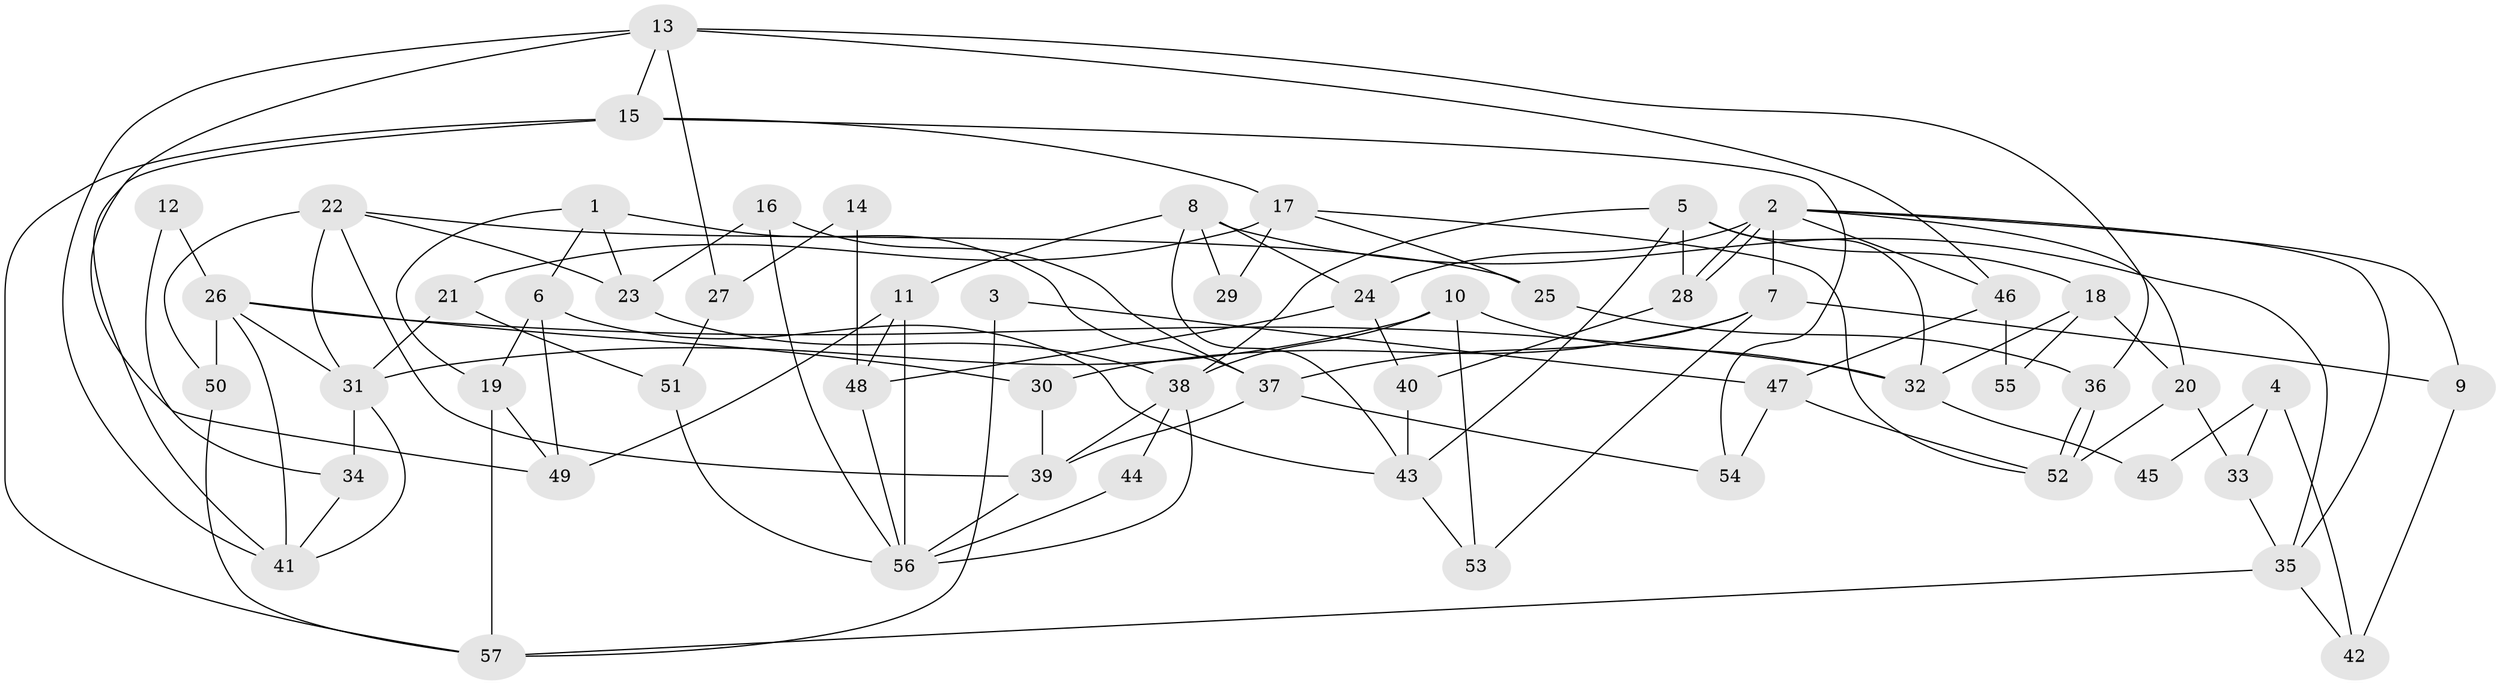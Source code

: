// coarse degree distribution, {4: 0.23529411764705882, 8: 0.029411764705882353, 3: 0.17647058823529413, 6: 0.20588235294117646, 5: 0.2647058823529412, 7: 0.08823529411764706}
// Generated by graph-tools (version 1.1) at 2025/24/03/03/25 07:24:04]
// undirected, 57 vertices, 114 edges
graph export_dot {
graph [start="1"]
  node [color=gray90,style=filled];
  1;
  2;
  3;
  4;
  5;
  6;
  7;
  8;
  9;
  10;
  11;
  12;
  13;
  14;
  15;
  16;
  17;
  18;
  19;
  20;
  21;
  22;
  23;
  24;
  25;
  26;
  27;
  28;
  29;
  30;
  31;
  32;
  33;
  34;
  35;
  36;
  37;
  38;
  39;
  40;
  41;
  42;
  43;
  44;
  45;
  46;
  47;
  48;
  49;
  50;
  51;
  52;
  53;
  54;
  55;
  56;
  57;
  1 -- 23;
  1 -- 6;
  1 -- 19;
  1 -- 37;
  2 -- 46;
  2 -- 28;
  2 -- 28;
  2 -- 7;
  2 -- 9;
  2 -- 20;
  2 -- 24;
  2 -- 35;
  3 -- 47;
  3 -- 57;
  4 -- 42;
  4 -- 33;
  4 -- 45;
  5 -- 38;
  5 -- 43;
  5 -- 18;
  5 -- 28;
  5 -- 32;
  6 -- 19;
  6 -- 43;
  6 -- 49;
  7 -- 53;
  7 -- 9;
  7 -- 30;
  7 -- 37;
  8 -- 35;
  8 -- 24;
  8 -- 11;
  8 -- 29;
  8 -- 43;
  9 -- 42;
  10 -- 38;
  10 -- 32;
  10 -- 31;
  10 -- 53;
  11 -- 49;
  11 -- 48;
  11 -- 56;
  12 -- 34;
  12 -- 26;
  13 -- 41;
  13 -- 36;
  13 -- 15;
  13 -- 27;
  13 -- 46;
  13 -- 49;
  14 -- 27;
  14 -- 48;
  15 -- 41;
  15 -- 17;
  15 -- 54;
  15 -- 57;
  16 -- 56;
  16 -- 37;
  16 -- 23;
  17 -- 52;
  17 -- 21;
  17 -- 25;
  17 -- 29;
  18 -- 32;
  18 -- 20;
  18 -- 55;
  19 -- 49;
  19 -- 57;
  20 -- 33;
  20 -- 52;
  21 -- 31;
  21 -- 51;
  22 -- 31;
  22 -- 39;
  22 -- 23;
  22 -- 25;
  22 -- 50;
  23 -- 38;
  24 -- 48;
  24 -- 40;
  25 -- 36;
  26 -- 50;
  26 -- 30;
  26 -- 31;
  26 -- 32;
  26 -- 41;
  27 -- 51;
  28 -- 40;
  30 -- 39;
  31 -- 34;
  31 -- 41;
  32 -- 45;
  33 -- 35;
  34 -- 41;
  35 -- 57;
  35 -- 42;
  36 -- 52;
  36 -- 52;
  37 -- 39;
  37 -- 54;
  38 -- 39;
  38 -- 44;
  38 -- 56;
  39 -- 56;
  40 -- 43;
  43 -- 53;
  44 -- 56;
  46 -- 47;
  46 -- 55;
  47 -- 54;
  47 -- 52;
  48 -- 56;
  50 -- 57;
  51 -- 56;
}
